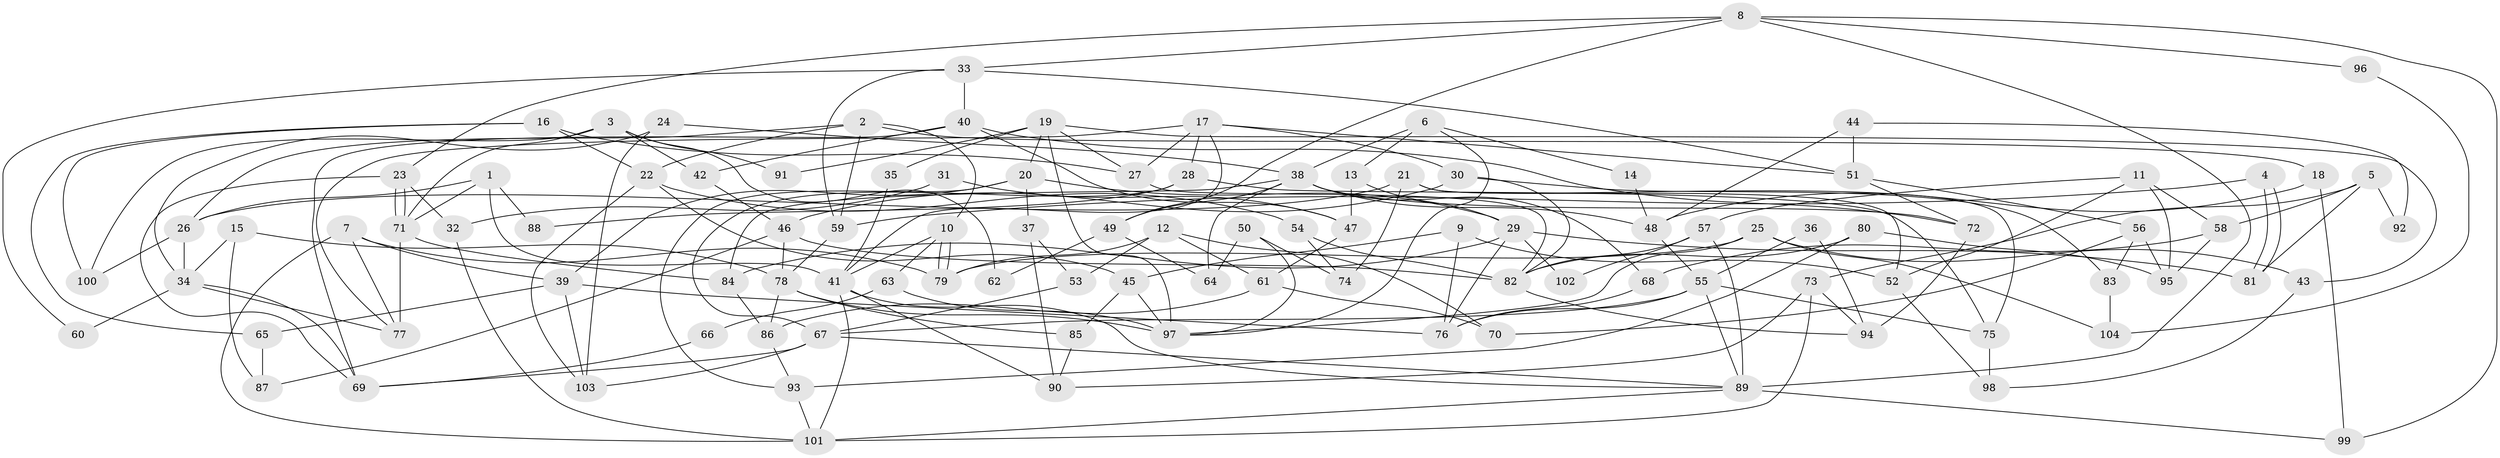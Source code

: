 // coarse degree distribution, {7: 0.06349206349206349, 8: 0.1111111111111111, 6: 0.14285714285714285, 3: 0.14285714285714285, 9: 0.06349206349206349, 5: 0.1111111111111111, 2: 0.09523809523809523, 4: 0.2698412698412698}
// Generated by graph-tools (version 1.1) at 2025/41/03/06/25 10:41:53]
// undirected, 104 vertices, 208 edges
graph export_dot {
graph [start="1"]
  node [color=gray90,style=filled];
  1;
  2;
  3;
  4;
  5;
  6;
  7;
  8;
  9;
  10;
  11;
  12;
  13;
  14;
  15;
  16;
  17;
  18;
  19;
  20;
  21;
  22;
  23;
  24;
  25;
  26;
  27;
  28;
  29;
  30;
  31;
  32;
  33;
  34;
  35;
  36;
  37;
  38;
  39;
  40;
  41;
  42;
  43;
  44;
  45;
  46;
  47;
  48;
  49;
  50;
  51;
  52;
  53;
  54;
  55;
  56;
  57;
  58;
  59;
  60;
  61;
  62;
  63;
  64;
  65;
  66;
  67;
  68;
  69;
  70;
  71;
  72;
  73;
  74;
  75;
  76;
  77;
  78;
  79;
  80;
  81;
  82;
  83;
  84;
  85;
  86;
  87;
  88;
  89;
  90;
  91;
  92;
  93;
  94;
  95;
  96;
  97;
  98;
  99;
  100;
  101;
  102;
  103;
  104;
  1 -- 71;
  1 -- 41;
  1 -- 26;
  1 -- 88;
  2 -- 10;
  2 -- 26;
  2 -- 18;
  2 -- 22;
  2 -- 59;
  3 -- 71;
  3 -- 100;
  3 -- 42;
  3 -- 62;
  3 -- 91;
  4 -- 81;
  4 -- 81;
  4 -- 59;
  5 -- 73;
  5 -- 58;
  5 -- 81;
  5 -- 92;
  6 -- 97;
  6 -- 38;
  6 -- 13;
  6 -- 14;
  7 -- 39;
  7 -- 101;
  7 -- 77;
  7 -- 79;
  8 -- 49;
  8 -- 23;
  8 -- 33;
  8 -- 89;
  8 -- 96;
  8 -- 99;
  9 -- 76;
  9 -- 45;
  9 -- 52;
  10 -- 79;
  10 -- 79;
  10 -- 41;
  10 -- 63;
  11 -- 52;
  11 -- 95;
  11 -- 57;
  11 -- 58;
  12 -- 79;
  12 -- 53;
  12 -- 61;
  12 -- 70;
  13 -- 29;
  13 -- 47;
  14 -- 48;
  15 -- 34;
  15 -- 78;
  15 -- 87;
  16 -- 27;
  16 -- 22;
  16 -- 65;
  16 -- 100;
  17 -- 30;
  17 -- 28;
  17 -- 27;
  17 -- 41;
  17 -- 51;
  17 -- 77;
  18 -- 99;
  18 -- 48;
  19 -- 27;
  19 -- 97;
  19 -- 20;
  19 -- 35;
  19 -- 43;
  19 -- 91;
  20 -- 29;
  20 -- 37;
  20 -- 39;
  20 -- 93;
  21 -- 75;
  21 -- 26;
  21 -- 52;
  21 -- 74;
  22 -- 103;
  22 -- 45;
  22 -- 54;
  23 -- 71;
  23 -- 71;
  23 -- 69;
  23 -- 32;
  24 -- 38;
  24 -- 34;
  24 -- 103;
  25 -- 97;
  25 -- 79;
  25 -- 43;
  25 -- 104;
  26 -- 34;
  26 -- 100;
  27 -- 82;
  28 -- 67;
  28 -- 75;
  28 -- 88;
  29 -- 81;
  29 -- 84;
  29 -- 76;
  29 -- 102;
  30 -- 46;
  30 -- 82;
  30 -- 83;
  31 -- 47;
  31 -- 32;
  32 -- 101;
  33 -- 51;
  33 -- 40;
  33 -- 59;
  33 -- 60;
  34 -- 69;
  34 -- 77;
  34 -- 60;
  35 -- 41;
  36 -- 94;
  36 -- 55;
  37 -- 90;
  37 -- 53;
  38 -- 48;
  38 -- 84;
  38 -- 49;
  38 -- 64;
  38 -- 68;
  38 -- 72;
  39 -- 76;
  39 -- 65;
  39 -- 103;
  40 -- 42;
  40 -- 47;
  40 -- 69;
  40 -- 72;
  41 -- 101;
  41 -- 89;
  41 -- 90;
  42 -- 46;
  43 -- 98;
  44 -- 51;
  44 -- 48;
  44 -- 92;
  45 -- 85;
  45 -- 97;
  46 -- 82;
  46 -- 87;
  46 -- 78;
  47 -- 61;
  48 -- 55;
  49 -- 64;
  49 -- 62;
  50 -- 74;
  50 -- 97;
  50 -- 64;
  51 -- 72;
  51 -- 56;
  52 -- 98;
  53 -- 67;
  54 -- 82;
  54 -- 74;
  55 -- 67;
  55 -- 89;
  55 -- 75;
  55 -- 76;
  56 -- 70;
  56 -- 83;
  56 -- 95;
  57 -- 89;
  57 -- 82;
  57 -- 102;
  58 -- 68;
  58 -- 95;
  59 -- 78;
  61 -- 70;
  61 -- 86;
  63 -- 97;
  63 -- 66;
  65 -- 87;
  66 -- 69;
  67 -- 103;
  67 -- 89;
  67 -- 69;
  68 -- 76;
  71 -- 77;
  71 -- 84;
  72 -- 94;
  73 -- 101;
  73 -- 94;
  73 -- 90;
  75 -- 98;
  78 -- 85;
  78 -- 86;
  78 -- 97;
  80 -- 93;
  80 -- 95;
  80 -- 82;
  82 -- 94;
  83 -- 104;
  84 -- 86;
  85 -- 90;
  86 -- 93;
  89 -- 99;
  89 -- 101;
  93 -- 101;
  96 -- 104;
}
